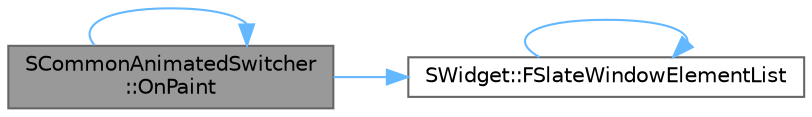 digraph "SCommonAnimatedSwitcher::OnPaint"
{
 // INTERACTIVE_SVG=YES
 // LATEX_PDF_SIZE
  bgcolor="transparent";
  edge [fontname=Helvetica,fontsize=10,labelfontname=Helvetica,labelfontsize=10];
  node [fontname=Helvetica,fontsize=10,shape=box,height=0.2,width=0.4];
  rankdir="LR";
  Node1 [id="Node000001",label="SCommonAnimatedSwitcher\l::OnPaint",height=0.2,width=0.4,color="gray40", fillcolor="grey60", style="filled", fontcolor="black",tooltip="The widget should respond by populating the OutDrawElements array with FDrawElements that represent i..."];
  Node1 -> Node2 [id="edge1_Node000001_Node000002",color="steelblue1",style="solid",tooltip=" "];
  Node2 [id="Node000002",label="SWidget::FSlateWindowElementList",height=0.2,width=0.4,color="grey40", fillcolor="white", style="filled",URL="$dd/de2/classSWidget.html#a17288f3336aac803192bb8c148de9ef9",tooltip=" "];
  Node2 -> Node2 [id="edge2_Node000002_Node000002",color="steelblue1",style="solid",tooltip=" "];
  Node1 -> Node1 [id="edge3_Node000001_Node000001",color="steelblue1",style="solid",tooltip=" "];
}

